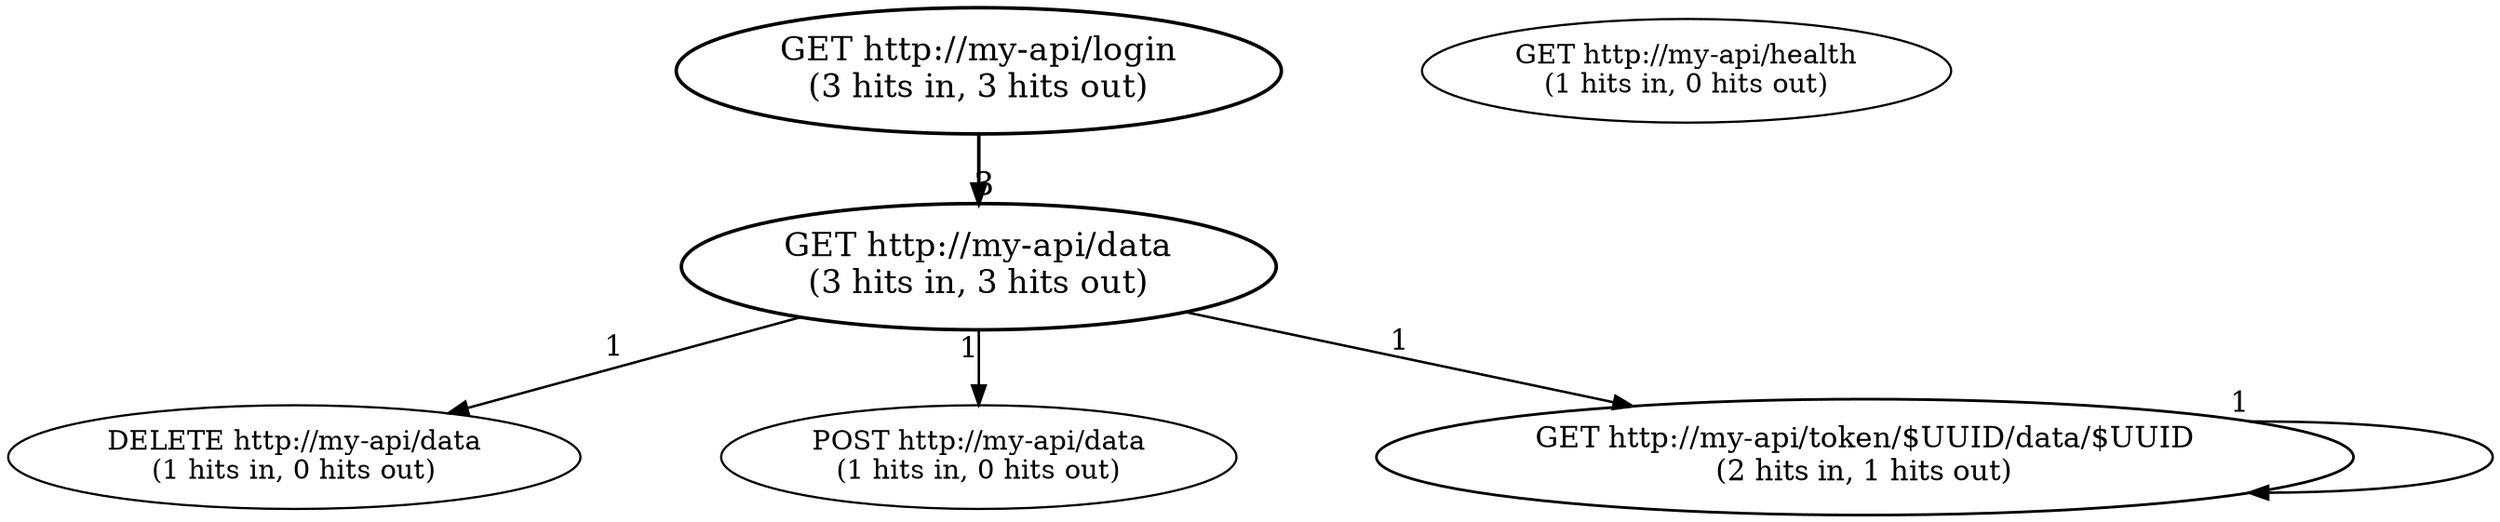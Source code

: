digraph apathy_graph {
    nodesep=1.0;
    ordering=out;
    r0 [label="GET http://my-api/login\n(3 hits in, 3 hits out)", fontsize=17, penwidth=1.818182];
    r1 [label="GET http://my-api/data\n(3 hits in, 3 hits out)", fontsize=17, penwidth=1.818182];
    r2 [label="POST http://my-api/data\n(1 hits in, 0 hits out)", fontsize=14, penwidth=1.136364];
    r3 [label="DELETE http://my-api/data\n(1 hits in, 0 hits out)", fontsize=14, penwidth=1.136364];
    r4 [label="GET http://my-api/health\n(1 hits in, 0 hits out)", fontsize=14, penwidth=1.136364];
    r5 [label="GET http://my-api/token/$UUID/data/$UUID\n(2 hits in, 1 hits out)", fontsize=15, penwidth=1.409091];

    r0 -> r1 [xlabel="3", fontsize=17, penwidth=1.818182];
    r1 -> r3 [xlabel="1", fontsize=15, penwidth=1.272727];
    r1 -> r2 [xlabel="1", fontsize=15, penwidth=1.272727];
    r1 -> r5 [xlabel="1", fontsize=15, penwidth=1.272727];
    r5 -> r5 [xlabel="1", fontsize=15, penwidth=1.272727];
}
